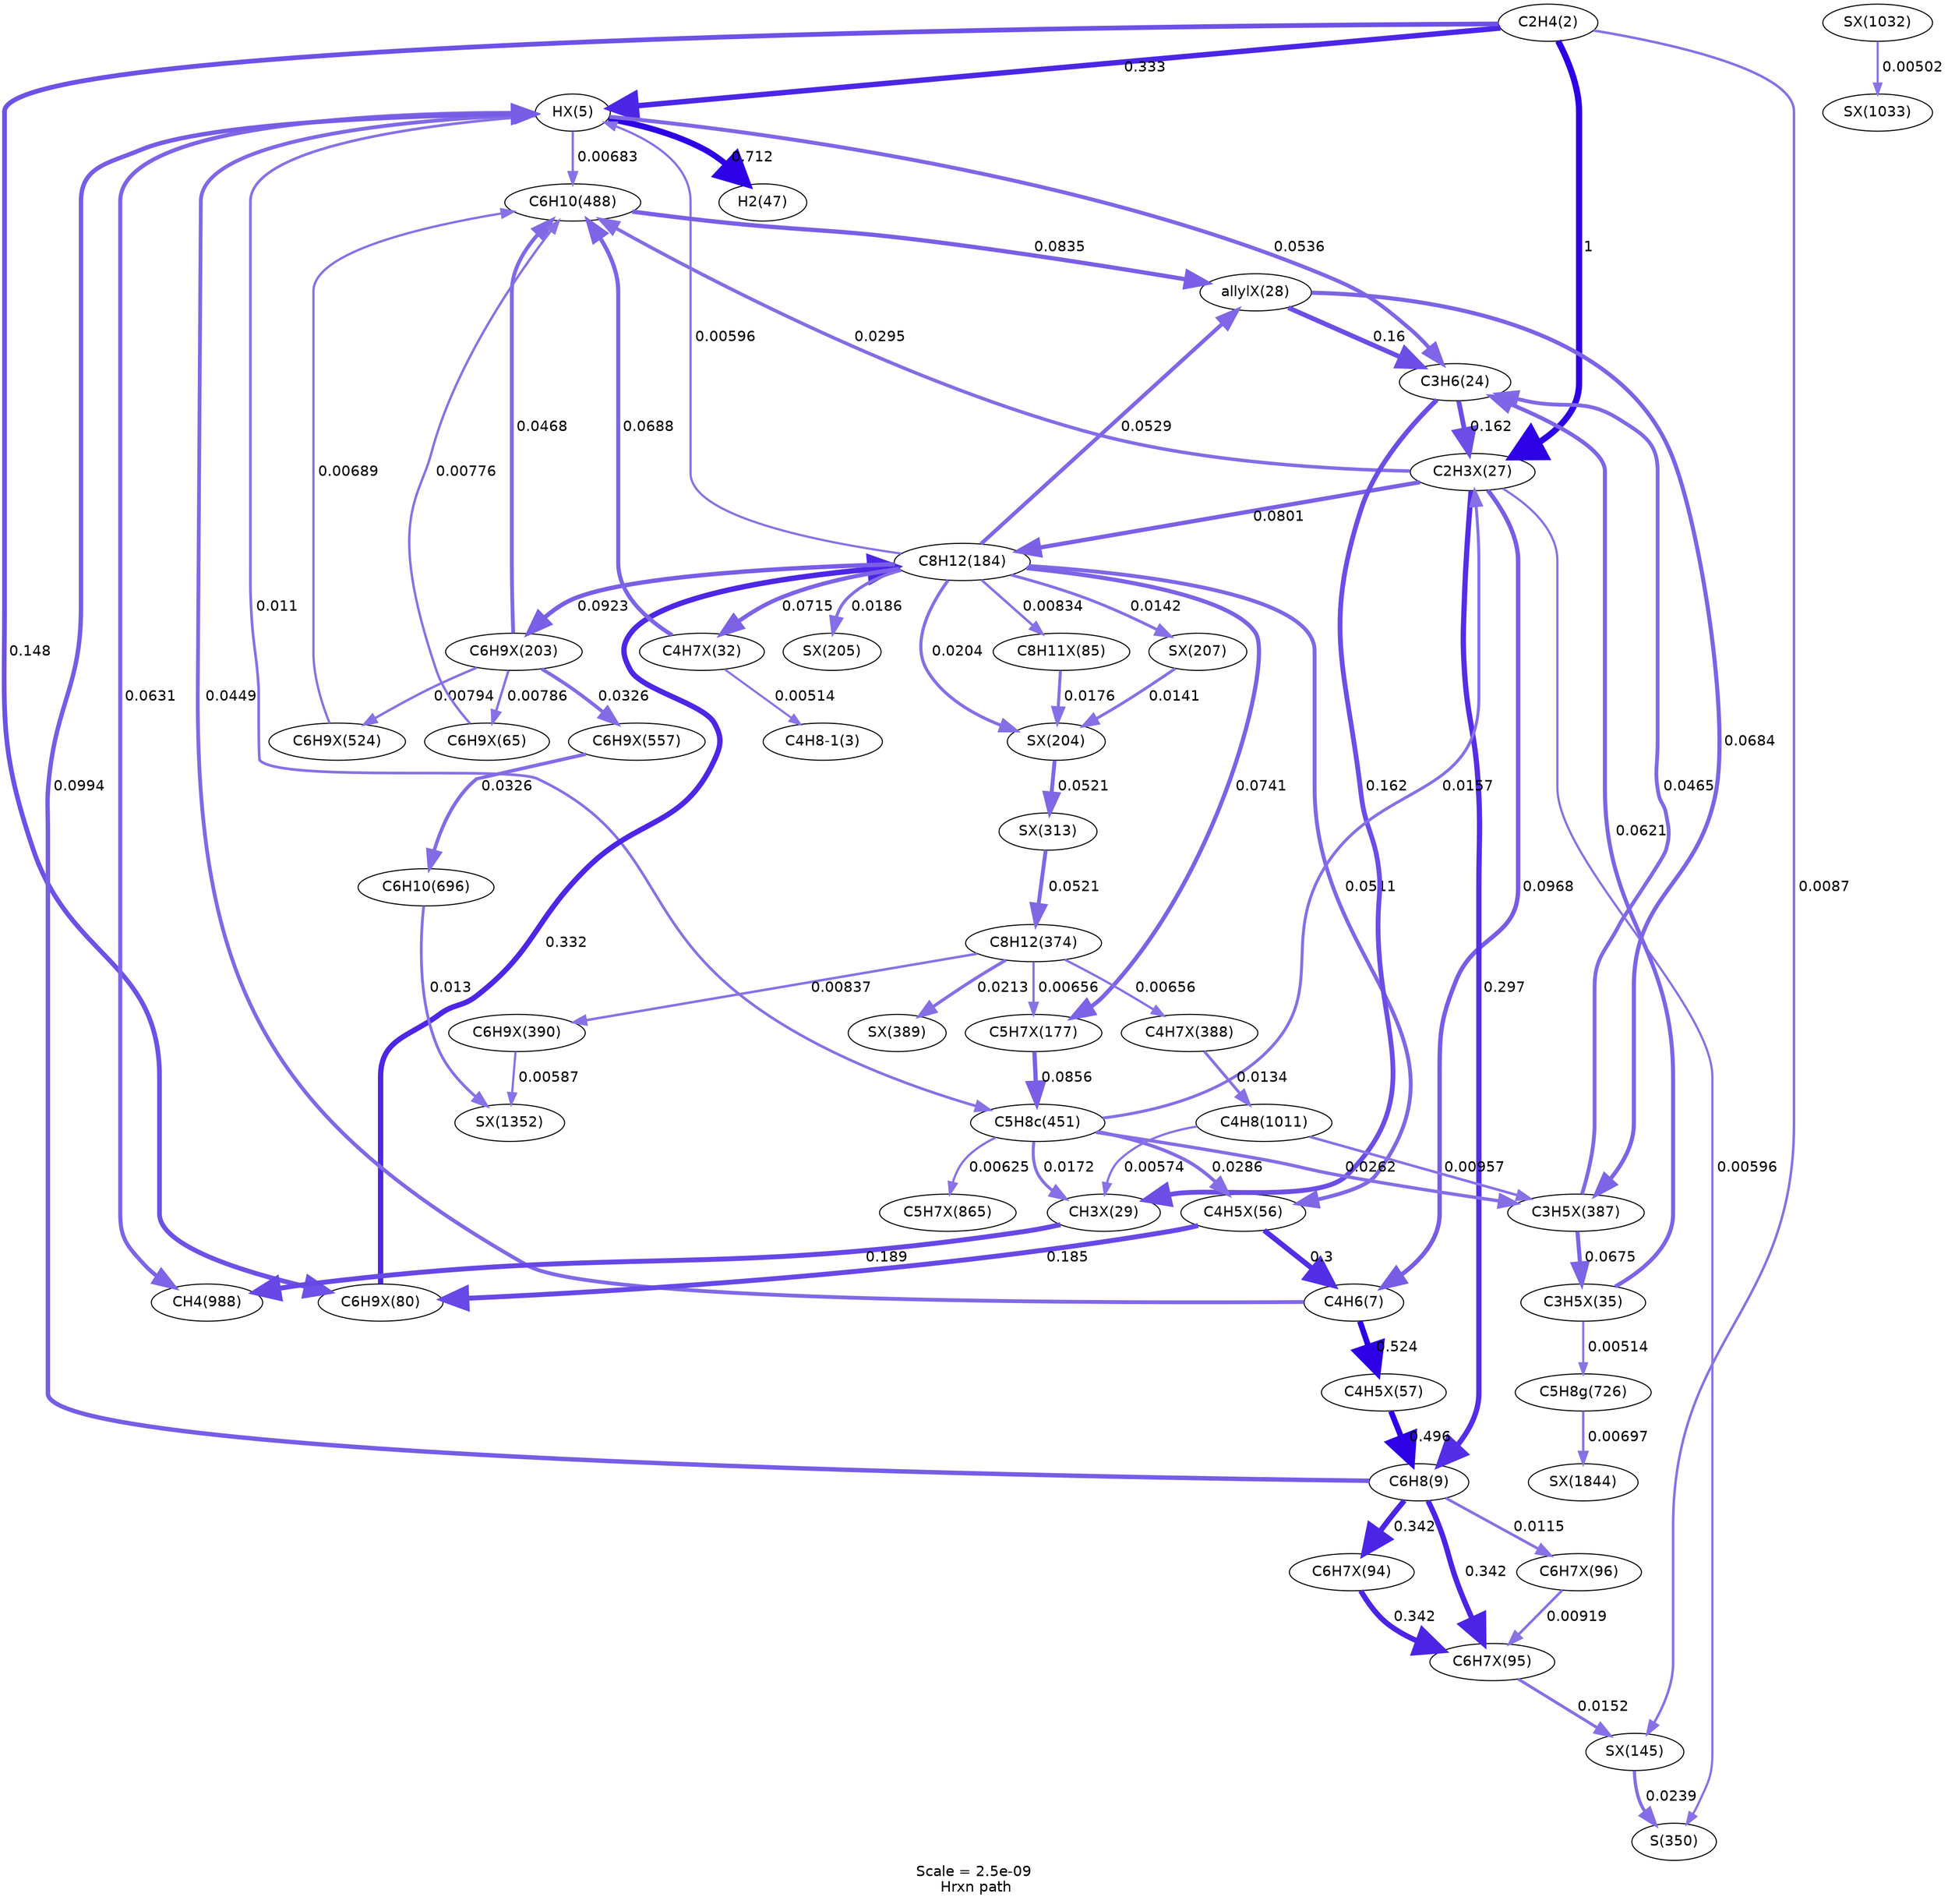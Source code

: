 digraph reaction_paths {
center=1;
s5 -> s42[fontname="Helvetica", style="setlinewidth(5.17)", arrowsize=2.59, color="0.7, 0.833, 0.9"
, label=" 0.333"];
s5 -> s43[fontname="Helvetica", style="setlinewidth(6)", arrowsize=3, color="0.7, 1.5, 0.9"
, label=" 1"];
s5 -> s54[fontname="Helvetica", style="setlinewidth(4.56)", arrowsize=2.28, color="0.7, 0.648, 0.9"
, label=" 0.148"];
s5 -> s60[fontname="Helvetica", style="setlinewidth(2.42)", arrowsize=1.21, color="0.7, 0.509, 0.9"
, label=" 0.0087"];
s42 -> s11[fontname="Helvetica", style="setlinewidth(5.74)", arrowsize=2.87, color="0.7, 1.21, 0.9"
, label=" 0.712"];
s8 -> s42[fontname="Helvetica", style="setlinewidth(3.66)", arrowsize=1.83, color="0.7, 0.545, 0.9"
, label=" 0.0449"];
s9 -> s42[fontname="Helvetica", style="setlinewidth(4.26)", arrowsize=2.13, color="0.7, 0.599, 0.9"
, label=" 0.0994"];
s13 -> s42[fontname="Helvetica", style="setlinewidth(2.13)", arrowsize=1.07, color="0.7, 0.506, 0.9"
, label=" 0.00596"];
s42 -> s18[fontname="Helvetica", style="setlinewidth(2.24)", arrowsize=1.12, color="0.7, 0.507, 0.9"
, label=" 0.00683"];
s42 -> s10[fontname="Helvetica", style="setlinewidth(3.79)", arrowsize=1.9, color="0.7, 0.554, 0.9"
, label=" 0.0536"];
s42 -> s17[fontname="Helvetica", style="setlinewidth(2.59)", arrowsize=1.3, color="0.7, 0.511, 0.9"
, label=" 0.011"];
s42 -> s27[fontname="Helvetica", style="setlinewidth(3.91)", arrowsize=1.96, color="0.7, 0.563, 0.9"
, label=" 0.0631"];
s43 -> s8[fontname="Helvetica", style="setlinewidth(4.24)", arrowsize=2.12, color="0.7, 0.597, 0.9"
, label=" 0.0968"];
s43 -> s9[fontname="Helvetica", style="setlinewidth(5.08)", arrowsize=2.54, color="0.7, 0.797, 0.9"
, label=" 0.297"];
s43 -> s13[fontname="Helvetica", style="setlinewidth(4.09)", arrowsize=2.05, color="0.7, 0.58, 0.9"
, label=" 0.0801"];
s43 -> s18[fontname="Helvetica", style="setlinewidth(3.34)", arrowsize=1.67, color="0.7, 0.529, 0.9"
, label=" 0.0295"];
s10 -> s43[fontname="Helvetica", style="setlinewidth(4.63)", arrowsize=2.31, color="0.7, 0.662, 0.9"
, label=" 0.162"];
s17 -> s43[fontname="Helvetica", style="setlinewidth(2.87)", arrowsize=1.43, color="0.7, 0.516, 0.9"
, label=" 0.0157"];
s43 -> s14[fontname="Helvetica", style="setlinewidth(2.13)", arrowsize=1.07, color="0.7, 0.506, 0.9"
, label=" 0.00596"];
s8 -> s51[fontname="Helvetica", style="setlinewidth(5.51)", arrowsize=2.76, color="0.7, 1.02, 0.9"
, label=" 0.524"];
s50 -> s8[fontname="Helvetica", style="setlinewidth(5.09)", arrowsize=2.55, color="0.7, 0.8, 0.9"
, label=" 0.3"];
s51 -> s9[fontname="Helvetica", style="setlinewidth(5.47)", arrowsize=2.73, color="0.7, 0.996, 0.9"
, label=" 0.496"];
s50 -> s54[fontname="Helvetica", style="setlinewidth(4.73)", arrowsize=2.36, color="0.7, 0.685, 0.9"
, label=" 0.185"];
s13 -> s50[fontname="Helvetica", style="setlinewidth(3.75)", arrowsize=1.88, color="0.7, 0.551, 0.9"
, label=" 0.0511"];
s17 -> s50[fontname="Helvetica", style="setlinewidth(3.32)", arrowsize=1.66, color="0.7, 0.529, 0.9"
, label=" 0.0286"];
s9 -> s59[fontname="Helvetica", style="setlinewidth(2.63)", arrowsize=1.31, color="0.7, 0.511, 0.9"
, label=" 0.0115"];
s9 -> s58[fontname="Helvetica", style="setlinewidth(5.19)", arrowsize=2.6, color="0.7, 0.842, 0.9"
, label=" 0.342"];
s9 -> s57[fontname="Helvetica", style="setlinewidth(5.19)", arrowsize=2.6, color="0.7, 0.842, 0.9"
, label=" 0.342"];
s59 -> s58[fontname="Helvetica", style="setlinewidth(2.46)", arrowsize=1.23, color="0.7, 0.509, 0.9"
, label=" 0.00919"];
s57 -> s58[fontname="Helvetica", style="setlinewidth(5.19)", arrowsize=2.6, color="0.7, 0.842, 0.9"
, label=" 0.342"];
s58 -> s60[fontname="Helvetica", style="setlinewidth(2.84)", arrowsize=1.42, color="0.7, 0.515, 0.9"
, label=" 0.0152"];
s54 -> s13[fontname="Helvetica", style="setlinewidth(5.17)", arrowsize=2.58, color="0.7, 0.832, 0.9"
, label=" 0.332"];
s13 -> s55[fontname="Helvetica", style="setlinewidth(2.39)", arrowsize=1.19, color="0.7, 0.508, 0.9"
, label=" 0.00834"];
s13 -> s67[fontname="Helvetica", style="setlinewidth(3.06)", arrowsize=1.53, color="0.7, 0.52, 0.9"
, label=" 0.0204"];
s13 -> s70[fontname="Helvetica", style="setlinewidth(2.79)", arrowsize=1.39, color="0.7, 0.514, 0.9"
, label=" 0.0142"];
s13 -> s68[fontname="Helvetica", style="setlinewidth(2.99)", arrowsize=1.5, color="0.7, 0.519, 0.9"
, label=" 0.0186"];
s13 -> s47[fontname="Helvetica", style="setlinewidth(4.01)", arrowsize=2, color="0.7, 0.571, 0.9"
, label=" 0.0715"];
s13 -> s66[fontname="Helvetica", style="setlinewidth(4.2)", arrowsize=2.1, color="0.7, 0.592, 0.9"
, label=" 0.0923"];
s13 -> s44[fontname="Helvetica", style="setlinewidth(3.78)", arrowsize=1.89, color="0.7, 0.553, 0.9"
, label=" 0.0529"];
s13 -> s64[fontname="Helvetica", style="setlinewidth(4.04)", arrowsize=2.02, color="0.7, 0.574, 0.9"
, label=" 0.0741"];
s55 -> s67[fontname="Helvetica", style="setlinewidth(2.95)", arrowsize=1.47, color="0.7, 0.518, 0.9"
, label=" 0.0176"];
s70 -> s67[fontname="Helvetica", style="setlinewidth(2.79)", arrowsize=1.39, color="0.7, 0.514, 0.9"
, label=" 0.0141"];
s67 -> s73[fontname="Helvetica", style="setlinewidth(3.77)", arrowsize=1.88, color="0.7, 0.552, 0.9"
, label=" 0.0521"];
s73 -> s16[fontname="Helvetica", style="setlinewidth(3.77)", arrowsize=1.88, color="0.7, 0.552, 0.9"
, label=" 0.0521"];
s16 -> s64[fontname="Helvetica", style="setlinewidth(2.21)", arrowsize=1.1, color="0.7, 0.507, 0.9"
, label=" 0.00656"];
s16 -> s76[fontname="Helvetica", style="setlinewidth(3.1)", arrowsize=1.55, color="0.7, 0.521, 0.9"
, label=" 0.0213"];
s16 -> s77[fontname="Helvetica", style="setlinewidth(2.39)", arrowsize=1.19, color="0.7, 0.508, 0.9"
, label=" 0.00837"];
s16 -> s75[fontname="Helvetica", style="setlinewidth(2.21)", arrowsize=1.1, color="0.7, 0.507, 0.9"
, label=" 0.00656"];
s60 -> s14[fontname="Helvetica", style="setlinewidth(3.18)", arrowsize=1.59, color="0.7, 0.524, 0.9"
, label=" 0.0239"];
s47 -> s6[fontname="Helvetica", style="setlinewidth(2.02)", arrowsize=1.01, color="0.7, 0.505, 0.9"
, label=" 0.00514"];
s47 -> s18[fontname="Helvetica", style="setlinewidth(3.98)", arrowsize=1.99, color="0.7, 0.569, 0.9"
, label=" 0.0688"];
s66 -> s18[fontname="Helvetica", style="setlinewidth(3.69)", arrowsize=1.84, color="0.7, 0.547, 0.9"
, label=" 0.0468"];
s52 -> s18[fontname="Helvetica", style="setlinewidth(2.33)", arrowsize=1.17, color="0.7, 0.508, 0.9"
, label=" 0.00776"];
s83 -> s18[fontname="Helvetica", style="setlinewidth(2.24)", arrowsize=1.12, color="0.7, 0.507, 0.9"
, label=" 0.00689"];
s18 -> s44[fontname="Helvetica", style="setlinewidth(4.13)", arrowsize=2.06, color="0.7, 0.584, 0.9"
, label=" 0.0835"];
s66 -> s52[fontname="Helvetica", style="setlinewidth(2.34)", arrowsize=1.17, color="0.7, 0.508, 0.9"
, label=" 0.00786"];
s66 -> s83[fontname="Helvetica", style="setlinewidth(2.35)", arrowsize=1.17, color="0.7, 0.508, 0.9"
, label=" 0.00794"];
s66 -> s84[fontname="Helvetica", style="setlinewidth(3.41)", arrowsize=1.71, color="0.7, 0.533, 0.9"
, label=" 0.0326"];
s44 -> s74[fontname="Helvetica", style="setlinewidth(3.98)", arrowsize=1.99, color="0.7, 0.568, 0.9"
, label=" 0.0684"];
s44 -> s10[fontname="Helvetica", style="setlinewidth(4.61)", arrowsize=2.31, color="0.7, 0.66, 0.9"
, label=" 0.16"];
s64 -> s17[fontname="Helvetica", style="setlinewidth(4.14)", arrowsize=2.07, color="0.7, 0.586, 0.9"
, label=" 0.0856"];
s74 -> s49[fontname="Helvetica", style="setlinewidth(3.96)", arrowsize=1.98, color="0.7, 0.567, 0.9"
, label=" 0.0675"];
s74 -> s10[fontname="Helvetica", style="setlinewidth(3.68)", arrowsize=1.84, color="0.7, 0.547, 0.9"
, label=" 0.0465"];
s17 -> s74[fontname="Helvetica", style="setlinewidth(3.25)", arrowsize=1.63, color="0.7, 0.526, 0.9"
, label=" 0.0262"];
s28 -> s74[fontname="Helvetica", style="setlinewidth(2.49)", arrowsize=1.25, color="0.7, 0.51, 0.9"
, label=" 0.00957"];
s49 -> s10[fontname="Helvetica", style="setlinewidth(3.9)", arrowsize=1.95, color="0.7, 0.562, 0.9"
, label=" 0.0621"];
s49 -> s26[fontname="Helvetica", style="setlinewidth(2.02)", arrowsize=1.01, color="0.7, 0.505, 0.9"
, label=" 0.00514"];
s10 -> s45[fontname="Helvetica", style="setlinewidth(4.63)", arrowsize=2.31, color="0.7, 0.662, 0.9"
, label=" 0.162"];
s17 -> s45[fontname="Helvetica", style="setlinewidth(2.93)", arrowsize=1.47, color="0.7, 0.517, 0.9"
, label=" 0.0172"];
s17 -> s93[fontname="Helvetica", style="setlinewidth(2.17)", arrowsize=1.08, color="0.7, 0.506, 0.9"
, label=" 0.00625"];
s45 -> s27[fontname="Helvetica", style="setlinewidth(4.74)", arrowsize=2.37, color="0.7, 0.689, 0.9"
, label=" 0.189"];
s28 -> s45[fontname="Helvetica", style="setlinewidth(2.1)", arrowsize=1.05, color="0.7, 0.506, 0.9"
, label=" 0.00574"];
s84 -> s24[fontname="Helvetica", style="setlinewidth(3.41)", arrowsize=1.71, color="0.7, 0.533, 0.9"
, label=" 0.0326"];
s24 -> s116[fontname="Helvetica", style="setlinewidth(2.72)", arrowsize=1.36, color="0.7, 0.513, 0.9"
, label=" 0.013"];
s77 -> s116[fontname="Helvetica", style="setlinewidth(2.12)", arrowsize=1.06, color="0.7, 0.506, 0.9"
, label=" 0.00587"];
s26 -> s130[fontname="Helvetica", style="setlinewidth(2.25)", arrowsize=1.13, color="0.7, 0.507, 0.9"
, label=" 0.00697"];
s75 -> s28[fontname="Helvetica", style="setlinewidth(2.74)", arrowsize=1.37, color="0.7, 0.513, 0.9"
, label=" 0.0134"];
s102 -> s103[fontname="Helvetica", style="setlinewidth(2)", arrowsize=1, color="0.7, 0.505, 0.9"
, label=" 0.00502"];
s5 [ fontname="Helvetica", label="C2H4(2)"];
s6 [ fontname="Helvetica", label="C4H8-1(3)"];
s8 [ fontname="Helvetica", label="C4H6(7)"];
s9 [ fontname="Helvetica", label="C6H8(9)"];
s10 [ fontname="Helvetica", label="C3H6(24)"];
s11 [ fontname="Helvetica", label="H2(47)"];
s13 [ fontname="Helvetica", label="C8H12(184)"];
s14 [ fontname="Helvetica", label="S(350)"];
s16 [ fontname="Helvetica", label="C8H12(374)"];
s17 [ fontname="Helvetica", label="C5H8c(451)"];
s18 [ fontname="Helvetica", label="C6H10(488)"];
s24 [ fontname="Helvetica", label="C6H10(696)"];
s26 [ fontname="Helvetica", label="C5H8g(726)"];
s27 [ fontname="Helvetica", label="CH4(988)"];
s28 [ fontname="Helvetica", label="C4H8(1011)"];
s42 [ fontname="Helvetica", label="HX(5)"];
s43 [ fontname="Helvetica", label="C2H3X(27)"];
s44 [ fontname="Helvetica", label="allylX(28)"];
s45 [ fontname="Helvetica", label="CH3X(29)"];
s47 [ fontname="Helvetica", label="C4H7X(32)"];
s49 [ fontname="Helvetica", label="C3H5X(35)"];
s50 [ fontname="Helvetica", label="C4H5X(56)"];
s51 [ fontname="Helvetica", label="C4H5X(57)"];
s52 [ fontname="Helvetica", label="C6H9X(65)"];
s54 [ fontname="Helvetica", label="C6H9X(80)"];
s55 [ fontname="Helvetica", label="C8H11X(85)"];
s57 [ fontname="Helvetica", label="C6H7X(94)"];
s58 [ fontname="Helvetica", label="C6H7X(95)"];
s59 [ fontname="Helvetica", label="C6H7X(96)"];
s60 [ fontname="Helvetica", label="SX(145)"];
s64 [ fontname="Helvetica", label="C5H7X(177)"];
s66 [ fontname="Helvetica", label="C6H9X(203)"];
s67 [ fontname="Helvetica", label="SX(204)"];
s68 [ fontname="Helvetica", label="SX(205)"];
s70 [ fontname="Helvetica", label="SX(207)"];
s73 [ fontname="Helvetica", label="SX(313)"];
s74 [ fontname="Helvetica", label="C3H5X(387)"];
s75 [ fontname="Helvetica", label="C4H7X(388)"];
s76 [ fontname="Helvetica", label="SX(389)"];
s77 [ fontname="Helvetica", label="C6H9X(390)"];
s83 [ fontname="Helvetica", label="C6H9X(524)"];
s84 [ fontname="Helvetica", label="C6H9X(557)"];
s93 [ fontname="Helvetica", label="C5H7X(865)"];
s102 [ fontname="Helvetica", label="SX(1032)"];
s103 [ fontname="Helvetica", label="SX(1033)"];
s116 [ fontname="Helvetica", label="SX(1352)"];
s130 [ fontname="Helvetica", label="SX(1844)"];
 label = "Scale = 2.5e-09\l Hrxn path";
 fontname = "Helvetica";
}
